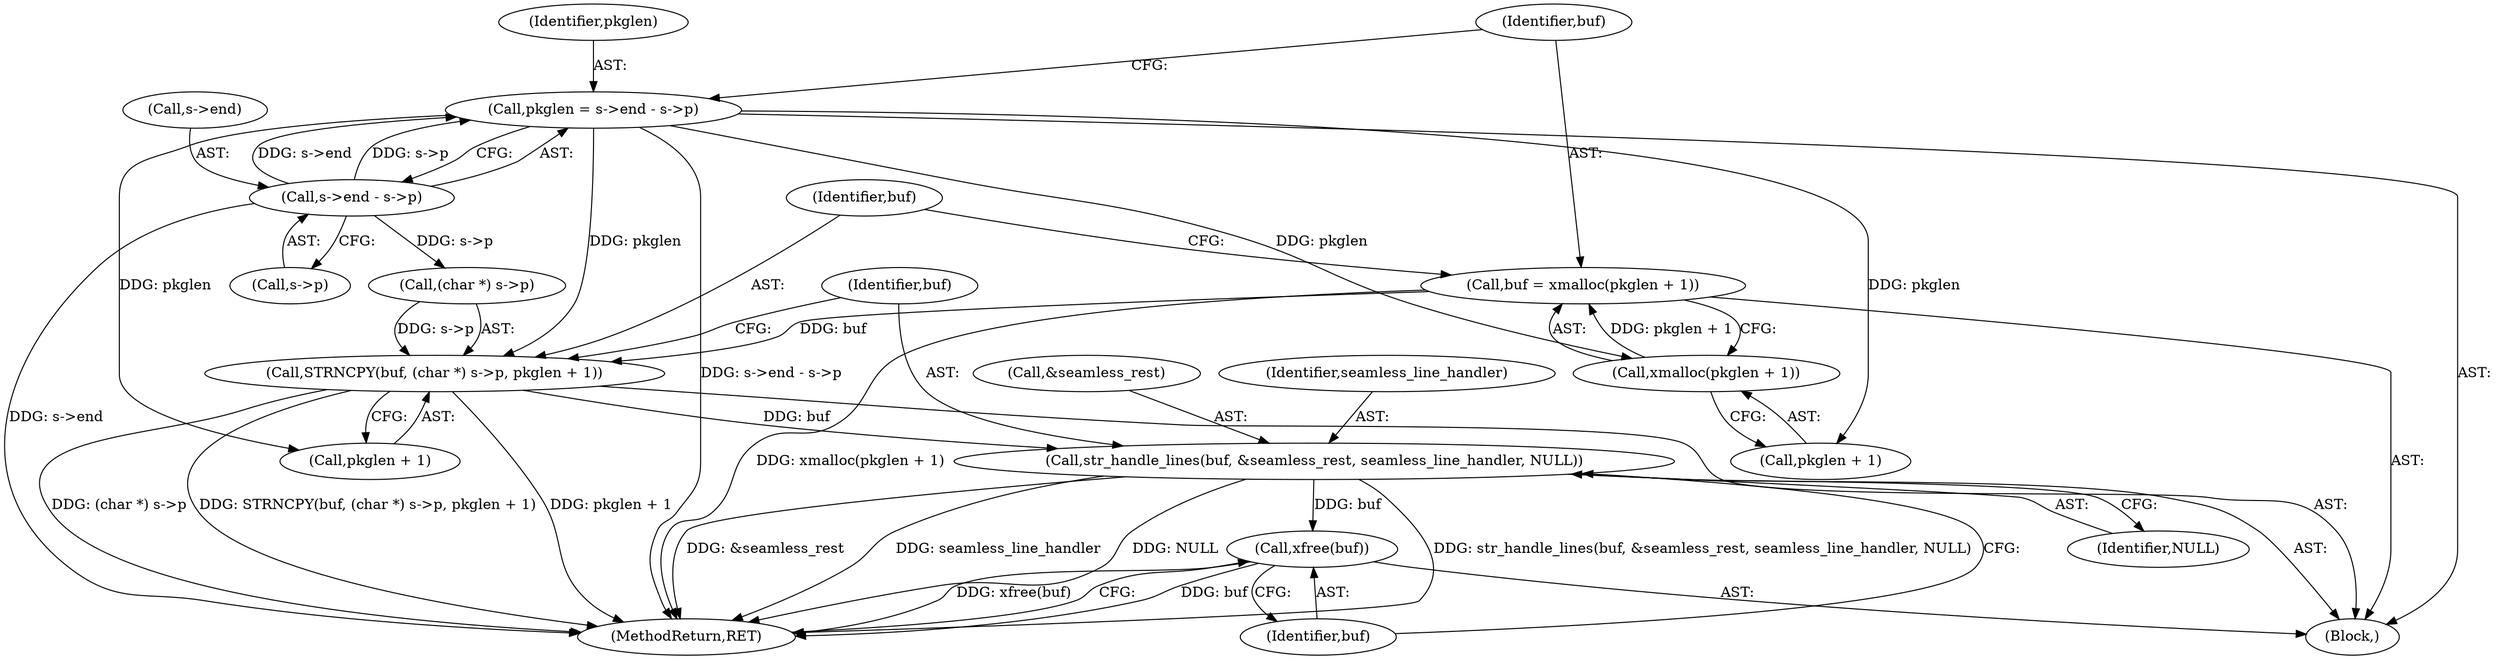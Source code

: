 digraph "0_rdesktop_4dca546d04321a610c1835010b5dad85163b65e1_13@API" {
"1000129" [label="(Call,buf = xmalloc(pkglen + 1))"];
"1000131" [label="(Call,xmalloc(pkglen + 1))"];
"1000120" [label="(Call,pkglen = s->end - s->p)"];
"1000122" [label="(Call,s->end - s->p)"];
"1000135" [label="(Call,STRNCPY(buf, (char *) s->p, pkglen + 1))"];
"1000145" [label="(Call,str_handle_lines(buf, &seamless_rest, seamless_line_handler, NULL))"];
"1000151" [label="(Call,xfree(buf))"];
"1000150" [label="(Identifier,NULL)"];
"1000120" [label="(Call,pkglen = s->end - s->p)"];
"1000137" [label="(Call,(char *) s->p)"];
"1000149" [label="(Identifier,seamless_line_handler)"];
"1000121" [label="(Identifier,pkglen)"];
"1000151" [label="(Call,xfree(buf))"];
"1000126" [label="(Call,s->p)"];
"1000147" [label="(Call,&seamless_rest)"];
"1000153" [label="(MethodReturn,RET)"];
"1000146" [label="(Identifier,buf)"];
"1000129" [label="(Call,buf = xmalloc(pkglen + 1))"];
"1000122" [label="(Call,s->end - s->p)"];
"1000152" [label="(Identifier,buf)"];
"1000136" [label="(Identifier,buf)"];
"1000131" [label="(Call,xmalloc(pkglen + 1))"];
"1000132" [label="(Call,pkglen + 1)"];
"1000123" [label="(Call,s->end)"];
"1000145" [label="(Call,str_handle_lines(buf, &seamless_rest, seamless_line_handler, NULL))"];
"1000103" [label="(Block,)"];
"1000142" [label="(Call,pkglen + 1)"];
"1000135" [label="(Call,STRNCPY(buf, (char *) s->p, pkglen + 1))"];
"1000130" [label="(Identifier,buf)"];
"1000129" -> "1000103"  [label="AST: "];
"1000129" -> "1000131"  [label="CFG: "];
"1000130" -> "1000129"  [label="AST: "];
"1000131" -> "1000129"  [label="AST: "];
"1000136" -> "1000129"  [label="CFG: "];
"1000129" -> "1000153"  [label="DDG: xmalloc(pkglen + 1)"];
"1000131" -> "1000129"  [label="DDG: pkglen + 1"];
"1000129" -> "1000135"  [label="DDG: buf"];
"1000131" -> "1000132"  [label="CFG: "];
"1000132" -> "1000131"  [label="AST: "];
"1000120" -> "1000131"  [label="DDG: pkglen"];
"1000120" -> "1000103"  [label="AST: "];
"1000120" -> "1000122"  [label="CFG: "];
"1000121" -> "1000120"  [label="AST: "];
"1000122" -> "1000120"  [label="AST: "];
"1000130" -> "1000120"  [label="CFG: "];
"1000120" -> "1000153"  [label="DDG: s->end - s->p"];
"1000122" -> "1000120"  [label="DDG: s->end"];
"1000122" -> "1000120"  [label="DDG: s->p"];
"1000120" -> "1000132"  [label="DDG: pkglen"];
"1000120" -> "1000135"  [label="DDG: pkglen"];
"1000120" -> "1000142"  [label="DDG: pkglen"];
"1000122" -> "1000126"  [label="CFG: "];
"1000123" -> "1000122"  [label="AST: "];
"1000126" -> "1000122"  [label="AST: "];
"1000122" -> "1000153"  [label="DDG: s->end"];
"1000122" -> "1000137"  [label="DDG: s->p"];
"1000135" -> "1000103"  [label="AST: "];
"1000135" -> "1000142"  [label="CFG: "];
"1000136" -> "1000135"  [label="AST: "];
"1000137" -> "1000135"  [label="AST: "];
"1000142" -> "1000135"  [label="AST: "];
"1000146" -> "1000135"  [label="CFG: "];
"1000135" -> "1000153"  [label="DDG: pkglen + 1"];
"1000135" -> "1000153"  [label="DDG: STRNCPY(buf, (char *) s->p, pkglen + 1)"];
"1000135" -> "1000153"  [label="DDG: (char *) s->p"];
"1000137" -> "1000135"  [label="DDG: s->p"];
"1000135" -> "1000145"  [label="DDG: buf"];
"1000145" -> "1000103"  [label="AST: "];
"1000145" -> "1000150"  [label="CFG: "];
"1000146" -> "1000145"  [label="AST: "];
"1000147" -> "1000145"  [label="AST: "];
"1000149" -> "1000145"  [label="AST: "];
"1000150" -> "1000145"  [label="AST: "];
"1000152" -> "1000145"  [label="CFG: "];
"1000145" -> "1000153"  [label="DDG: seamless_line_handler"];
"1000145" -> "1000153"  [label="DDG: NULL"];
"1000145" -> "1000153"  [label="DDG: str_handle_lines(buf, &seamless_rest, seamless_line_handler, NULL)"];
"1000145" -> "1000153"  [label="DDG: &seamless_rest"];
"1000145" -> "1000151"  [label="DDG: buf"];
"1000151" -> "1000103"  [label="AST: "];
"1000151" -> "1000152"  [label="CFG: "];
"1000152" -> "1000151"  [label="AST: "];
"1000153" -> "1000151"  [label="CFG: "];
"1000151" -> "1000153"  [label="DDG: buf"];
"1000151" -> "1000153"  [label="DDG: xfree(buf)"];
}
